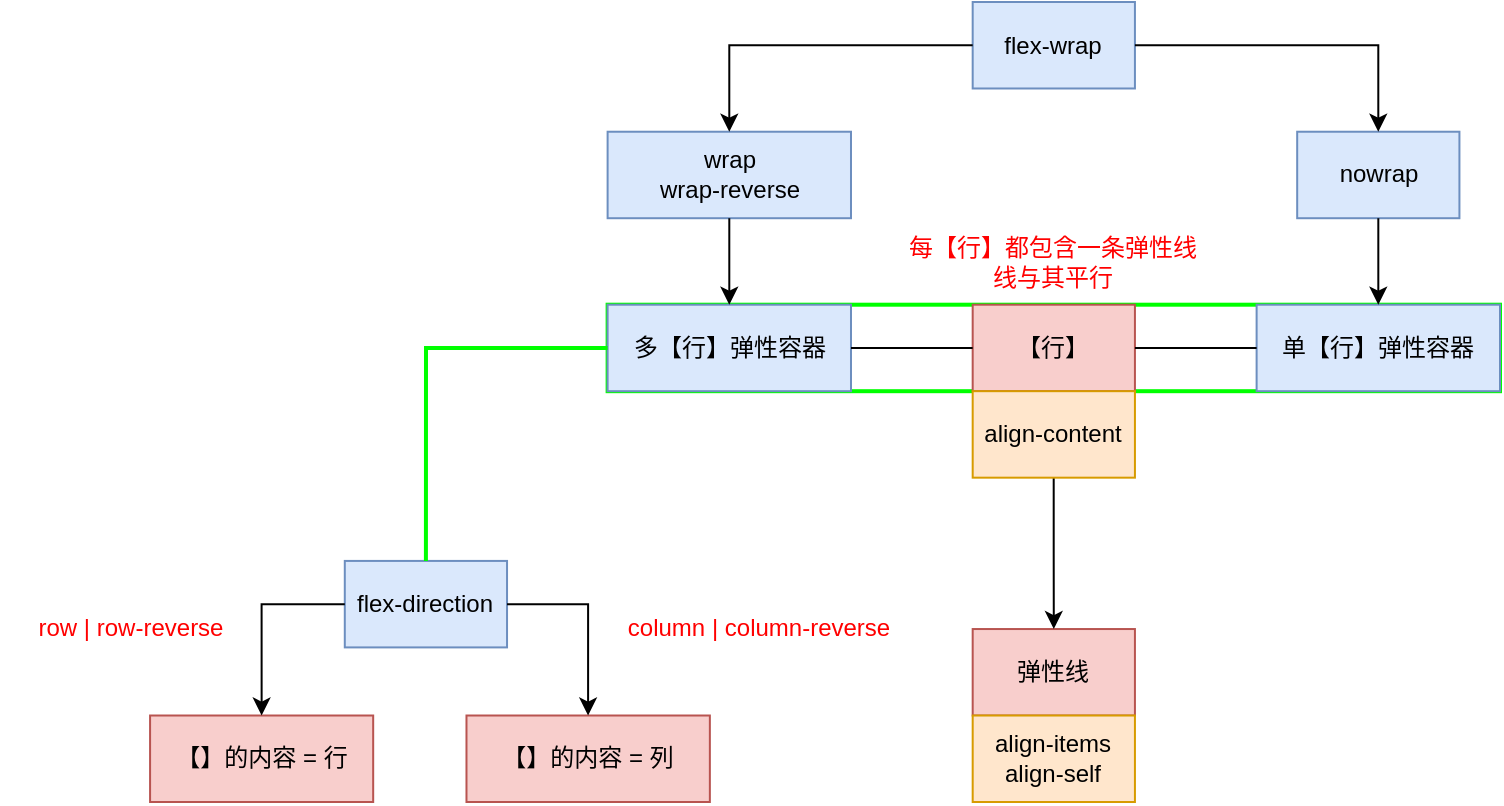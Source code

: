 <mxfile version="14.8.0" type="github">
  <diagram id="YYjS8tFd-hGhoVq5ScnP" name="第 1 页">
    <mxGraphModel dx="1037" dy="587" grid="1" gridSize="10" guides="1" tooltips="1" connect="1" arrows="1" fold="1" page="1" pageScale="1" pageWidth="827" pageHeight="1169" math="0" shadow="0">
      <root>
        <mxCell id="0" />
        <mxCell id="1" parent="0" />
        <mxCell id="9oJgghVw7AZhzq9iCKbP-31" value="" style="group" vertex="1" connectable="0" parent="1">
          <mxGeometry x="10" y="80" width="750" height="400.005" as="geometry" />
        </mxCell>
        <mxCell id="9oJgghVw7AZhzq9iCKbP-25" value="" style="rounded=0;whiteSpace=wrap;html=1;fillColor=none;strokeColor=#00FF00;strokeWidth=2;" vertex="1" parent="9oJgghVw7AZhzq9iCKbP-31">
          <mxGeometry x="303.803" y="151.351" width="446.197" height="43.243" as="geometry" />
        </mxCell>
        <mxCell id="9oJgghVw7AZhzq9iCKbP-1" value="flex-wrap" style="rounded=0;whiteSpace=wrap;html=1;fillColor=#dae8fc;strokeColor=#6c8ebf;" vertex="1" parent="9oJgghVw7AZhzq9iCKbP-31">
          <mxGeometry x="486.338" width="81.127" height="43.243" as="geometry" />
        </mxCell>
        <mxCell id="9oJgghVw7AZhzq9iCKbP-2" value="nowrap" style="rounded=0;whiteSpace=wrap;html=1;fillColor=#dae8fc;strokeColor=#6c8ebf;" vertex="1" parent="9oJgghVw7AZhzq9iCKbP-31">
          <mxGeometry x="648.592" y="64.865" width="81.127" height="43.243" as="geometry" />
        </mxCell>
        <mxCell id="9oJgghVw7AZhzq9iCKbP-4" value="" style="edgeStyle=orthogonalEdgeStyle;rounded=0;orthogonalLoop=1;jettySize=auto;html=1;" edge="1" parent="9oJgghVw7AZhzq9iCKbP-31" source="9oJgghVw7AZhzq9iCKbP-1" target="9oJgghVw7AZhzq9iCKbP-2">
          <mxGeometry x="30" as="geometry" />
        </mxCell>
        <mxCell id="9oJgghVw7AZhzq9iCKbP-3" value="wrap &lt;br&gt;wrap-reverse" style="rounded=0;whiteSpace=wrap;html=1;fillColor=#dae8fc;strokeColor=#6c8ebf;" vertex="1" parent="9oJgghVw7AZhzq9iCKbP-31">
          <mxGeometry x="303.803" y="64.865" width="121.69" height="43.243" as="geometry" />
        </mxCell>
        <mxCell id="9oJgghVw7AZhzq9iCKbP-5" value="" style="edgeStyle=orthogonalEdgeStyle;rounded=0;orthogonalLoop=1;jettySize=auto;html=1;" edge="1" parent="9oJgghVw7AZhzq9iCKbP-31" source="9oJgghVw7AZhzq9iCKbP-1" target="9oJgghVw7AZhzq9iCKbP-3">
          <mxGeometry x="30" as="geometry" />
        </mxCell>
        <mxCell id="9oJgghVw7AZhzq9iCKbP-6" value="单【行】弹性容器" style="rounded=0;whiteSpace=wrap;html=1;fillColor=#dae8fc;strokeColor=#6c8ebf;" vertex="1" parent="9oJgghVw7AZhzq9iCKbP-31">
          <mxGeometry x="628.31" y="151.351" width="121.69" height="43.243" as="geometry" />
        </mxCell>
        <mxCell id="9oJgghVw7AZhzq9iCKbP-7" value="" style="edgeStyle=orthogonalEdgeStyle;rounded=0;orthogonalLoop=1;jettySize=auto;html=1;" edge="1" parent="9oJgghVw7AZhzq9iCKbP-31" source="9oJgghVw7AZhzq9iCKbP-2" target="9oJgghVw7AZhzq9iCKbP-6">
          <mxGeometry x="30" as="geometry" />
        </mxCell>
        <mxCell id="9oJgghVw7AZhzq9iCKbP-8" value="多【行】弹性容器" style="whiteSpace=wrap;html=1;rounded=0;strokeColor=#6c8ebf;fillColor=#dae8fc;" vertex="1" parent="9oJgghVw7AZhzq9iCKbP-31">
          <mxGeometry x="303.803" y="151.351" width="121.69" height="43.243" as="geometry" />
        </mxCell>
        <mxCell id="9oJgghVw7AZhzq9iCKbP-9" value="" style="edgeStyle=orthogonalEdgeStyle;rounded=0;orthogonalLoop=1;jettySize=auto;html=1;" edge="1" parent="9oJgghVw7AZhzq9iCKbP-31" source="9oJgghVw7AZhzq9iCKbP-3" target="9oJgghVw7AZhzq9iCKbP-8">
          <mxGeometry x="30" as="geometry" />
        </mxCell>
        <mxCell id="9oJgghVw7AZhzq9iCKbP-10" value="【行】" style="whiteSpace=wrap;html=1;rounded=0;strokeColor=#b85450;fillColor=#f8cecc;" vertex="1" parent="9oJgghVw7AZhzq9iCKbP-31">
          <mxGeometry x="486.338" y="151.351" width="81.127" height="43.243" as="geometry" />
        </mxCell>
        <mxCell id="9oJgghVw7AZhzq9iCKbP-11" value="" style="edgeStyle=orthogonalEdgeStyle;rounded=0;orthogonalLoop=1;jettySize=auto;html=1;entryX=1;entryY=0.5;entryDx=0;entryDy=0;endArrow=none;endFill=0;" edge="1" parent="9oJgghVw7AZhzq9iCKbP-31" source="9oJgghVw7AZhzq9iCKbP-6" target="9oJgghVw7AZhzq9iCKbP-10">
          <mxGeometry x="30" as="geometry" />
        </mxCell>
        <mxCell id="9oJgghVw7AZhzq9iCKbP-12" style="edgeStyle=orthogonalEdgeStyle;rounded=0;orthogonalLoop=1;jettySize=auto;html=1;entryX=0;entryY=0.5;entryDx=0;entryDy=0;endArrow=none;endFill=0;" edge="1" parent="9oJgghVw7AZhzq9iCKbP-31" source="9oJgghVw7AZhzq9iCKbP-8" target="9oJgghVw7AZhzq9iCKbP-10">
          <mxGeometry x="30" as="geometry" />
        </mxCell>
        <mxCell id="9oJgghVw7AZhzq9iCKbP-14" value="弹性线" style="whiteSpace=wrap;html=1;rounded=0;strokeColor=#b85450;fillColor=#f8cecc;" vertex="1" parent="9oJgghVw7AZhzq9iCKbP-31">
          <mxGeometry x="486.338" y="313.518" width="81.127" height="43.243" as="geometry" />
        </mxCell>
        <mxCell id="9oJgghVw7AZhzq9iCKbP-15" value="&lt;font color=&quot;#ff0000&quot;&gt;每【行】都包含一条弹性线&lt;br&gt;线与其平行&lt;br&gt;&lt;/font&gt;" style="text;html=1;strokeColor=none;fillColor=none;align=center;verticalAlign=middle;whiteSpace=wrap;rounded=0;" vertex="1" parent="9oJgghVw7AZhzq9iCKbP-31">
          <mxGeometry x="420.423" y="108.108" width="212.958" height="43.243" as="geometry" />
        </mxCell>
        <mxCell id="9oJgghVw7AZhzq9iCKbP-24" value="" style="group" vertex="1" connectable="0" parent="9oJgghVw7AZhzq9iCKbP-31">
          <mxGeometry y="270.27" width="454.225" height="129.73" as="geometry" />
        </mxCell>
        <mxCell id="9oJgghVw7AZhzq9iCKbP-16" value="flex-direction" style="rounded=0;whiteSpace=wrap;html=1;fillColor=#dae8fc;strokeColor=#6c8ebf;" vertex="1" parent="9oJgghVw7AZhzq9iCKbP-24">
          <mxGeometry x="172.394" y="9.19" width="81.127" height="43.243" as="geometry" />
        </mxCell>
        <mxCell id="9oJgghVw7AZhzq9iCKbP-17" value="【】的内容 = 行" style="rounded=0;whiteSpace=wrap;html=1;fillColor=#f8cecc;strokeColor=#b85450;" vertex="1" parent="9oJgghVw7AZhzq9iCKbP-24">
          <mxGeometry x="75.042" y="86.486" width="111.549" height="43.243" as="geometry" />
        </mxCell>
        <mxCell id="9oJgghVw7AZhzq9iCKbP-18" style="edgeStyle=orthogonalEdgeStyle;rounded=0;orthogonalLoop=1;jettySize=auto;html=1;entryX=0.5;entryY=0;entryDx=0;entryDy=0;endArrow=classic;endFill=1;exitX=0;exitY=0.5;exitDx=0;exitDy=0;" edge="1" parent="9oJgghVw7AZhzq9iCKbP-24" source="9oJgghVw7AZhzq9iCKbP-16" target="9oJgghVw7AZhzq9iCKbP-17">
          <mxGeometry relative="1" as="geometry" />
        </mxCell>
        <mxCell id="9oJgghVw7AZhzq9iCKbP-19" value="【】的内容 = 列" style="rounded=0;whiteSpace=wrap;html=1;fillColor=#f8cecc;strokeColor=#b85450;" vertex="1" parent="9oJgghVw7AZhzq9iCKbP-24">
          <mxGeometry x="233.239" y="86.486" width="121.69" height="43.243" as="geometry" />
        </mxCell>
        <mxCell id="9oJgghVw7AZhzq9iCKbP-20" value="" style="edgeStyle=orthogonalEdgeStyle;rounded=0;orthogonalLoop=1;jettySize=auto;html=1;endArrow=classic;endFill=1;exitX=1;exitY=0.5;exitDx=0;exitDy=0;" edge="1" parent="9oJgghVw7AZhzq9iCKbP-24" source="9oJgghVw7AZhzq9iCKbP-16" target="9oJgghVw7AZhzq9iCKbP-19">
          <mxGeometry relative="1" as="geometry" />
        </mxCell>
        <mxCell id="9oJgghVw7AZhzq9iCKbP-22" value="&lt;font color=&quot;#ff0000&quot;&gt;row | row-reverse&lt;/font&gt;" style="text;html=1;align=center;verticalAlign=middle;resizable=0;points=[];autosize=1;strokeColor=none;" vertex="1" parent="9oJgghVw7AZhzq9iCKbP-24">
          <mxGeometry x="10.141" y="32.432" width="110" height="20" as="geometry" />
        </mxCell>
        <mxCell id="9oJgghVw7AZhzq9iCKbP-23" value="&lt;font color=&quot;#ff0000&quot;&gt;column | column-reverse&lt;/font&gt;" style="text;html=1;align=center;verticalAlign=middle;resizable=0;points=[];autosize=1;strokeColor=none;" vertex="1" parent="9oJgghVw7AZhzq9iCKbP-24">
          <mxGeometry x="304.225" y="32.432" width="150" height="20" as="geometry" />
        </mxCell>
        <mxCell id="9oJgghVw7AZhzq9iCKbP-26" style="edgeStyle=orthogonalEdgeStyle;rounded=0;orthogonalLoop=1;jettySize=auto;html=1;exitX=0;exitY=0.5;exitDx=0;exitDy=0;entryX=0.5;entryY=0;entryDx=0;entryDy=0;endArrow=none;endFill=0;strokeColor=#00FF00;strokeWidth=2;" edge="1" parent="9oJgghVw7AZhzq9iCKbP-31" source="9oJgghVw7AZhzq9iCKbP-25" target="9oJgghVw7AZhzq9iCKbP-16">
          <mxGeometry x="30" as="geometry" />
        </mxCell>
        <mxCell id="9oJgghVw7AZhzq9iCKbP-30" style="edgeStyle=orthogonalEdgeStyle;rounded=0;orthogonalLoop=1;jettySize=auto;html=1;entryX=0.5;entryY=0;entryDx=0;entryDy=0;endArrow=classic;endFill=1;strokeWidth=1;" edge="1" parent="9oJgghVw7AZhzq9iCKbP-31" source="9oJgghVw7AZhzq9iCKbP-28" target="9oJgghVw7AZhzq9iCKbP-14">
          <mxGeometry relative="1" as="geometry" />
        </mxCell>
        <mxCell id="9oJgghVw7AZhzq9iCKbP-28" value="align-content" style="whiteSpace=wrap;html=1;rounded=0;strokeColor=#d79b00;fillColor=#ffe6cc;" vertex="1" parent="9oJgghVw7AZhzq9iCKbP-31">
          <mxGeometry x="486.338" y="194.591" width="81.127" height="43.243" as="geometry" />
        </mxCell>
        <mxCell id="9oJgghVw7AZhzq9iCKbP-29" value="align-items&lt;br&gt;align-self" style="whiteSpace=wrap;html=1;rounded=0;strokeColor=#d79b00;fillColor=#ffe6cc;" vertex="1" parent="9oJgghVw7AZhzq9iCKbP-31">
          <mxGeometry x="486.338" y="356.761" width="81.127" height="43.243" as="geometry" />
        </mxCell>
      </root>
    </mxGraphModel>
  </diagram>
</mxfile>

